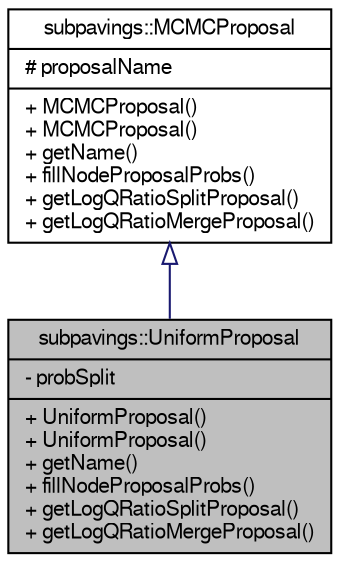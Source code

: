 digraph G
{
  edge [fontname="FreeSans",fontsize="10",labelfontname="FreeSans",labelfontsize="10"];
  node [fontname="FreeSans",fontsize="10",shape=record];
  Node1 [label="{subpavings::UniformProposal\n|- probSplit\l|+ UniformProposal()\l+ UniformProposal()\l+ getName()\l+ fillNodeProposalProbs()\l+ getLogQRatioSplitProposal()\l+ getLogQRatioMergeProposal()\l}",height=0.2,width=0.4,color="black", fillcolor="grey75", style="filled" fontcolor="black"];
  Node2 -> Node1 [dir="back",color="midnightblue",fontsize="10",style="solid",arrowtail="onormal"];
  Node2 [label="{subpavings::MCMCProposal\n|# proposalName\l|+ MCMCProposal()\l+ MCMCProposal()\l+ getName()\l+ fillNodeProposalProbs()\l+ getLogQRatioSplitProposal()\l+ getLogQRatioMergeProposal()\l}",height=0.2,width=0.4,color="black", fillcolor="white", style="filled",URL="$classsubpavings_1_1MCMCProposal.shtml",tooltip="Abstract class for MCMC proposal distributions."];
}
